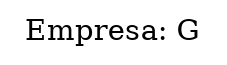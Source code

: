 digraph G {
label="Empresa: G";
	subgraph cluster_0 {
	node[fontname="Arial", color="blue"];
	edge [color="green"];
	label = "Usuario: pedro";
	 color=blue
	}
}

